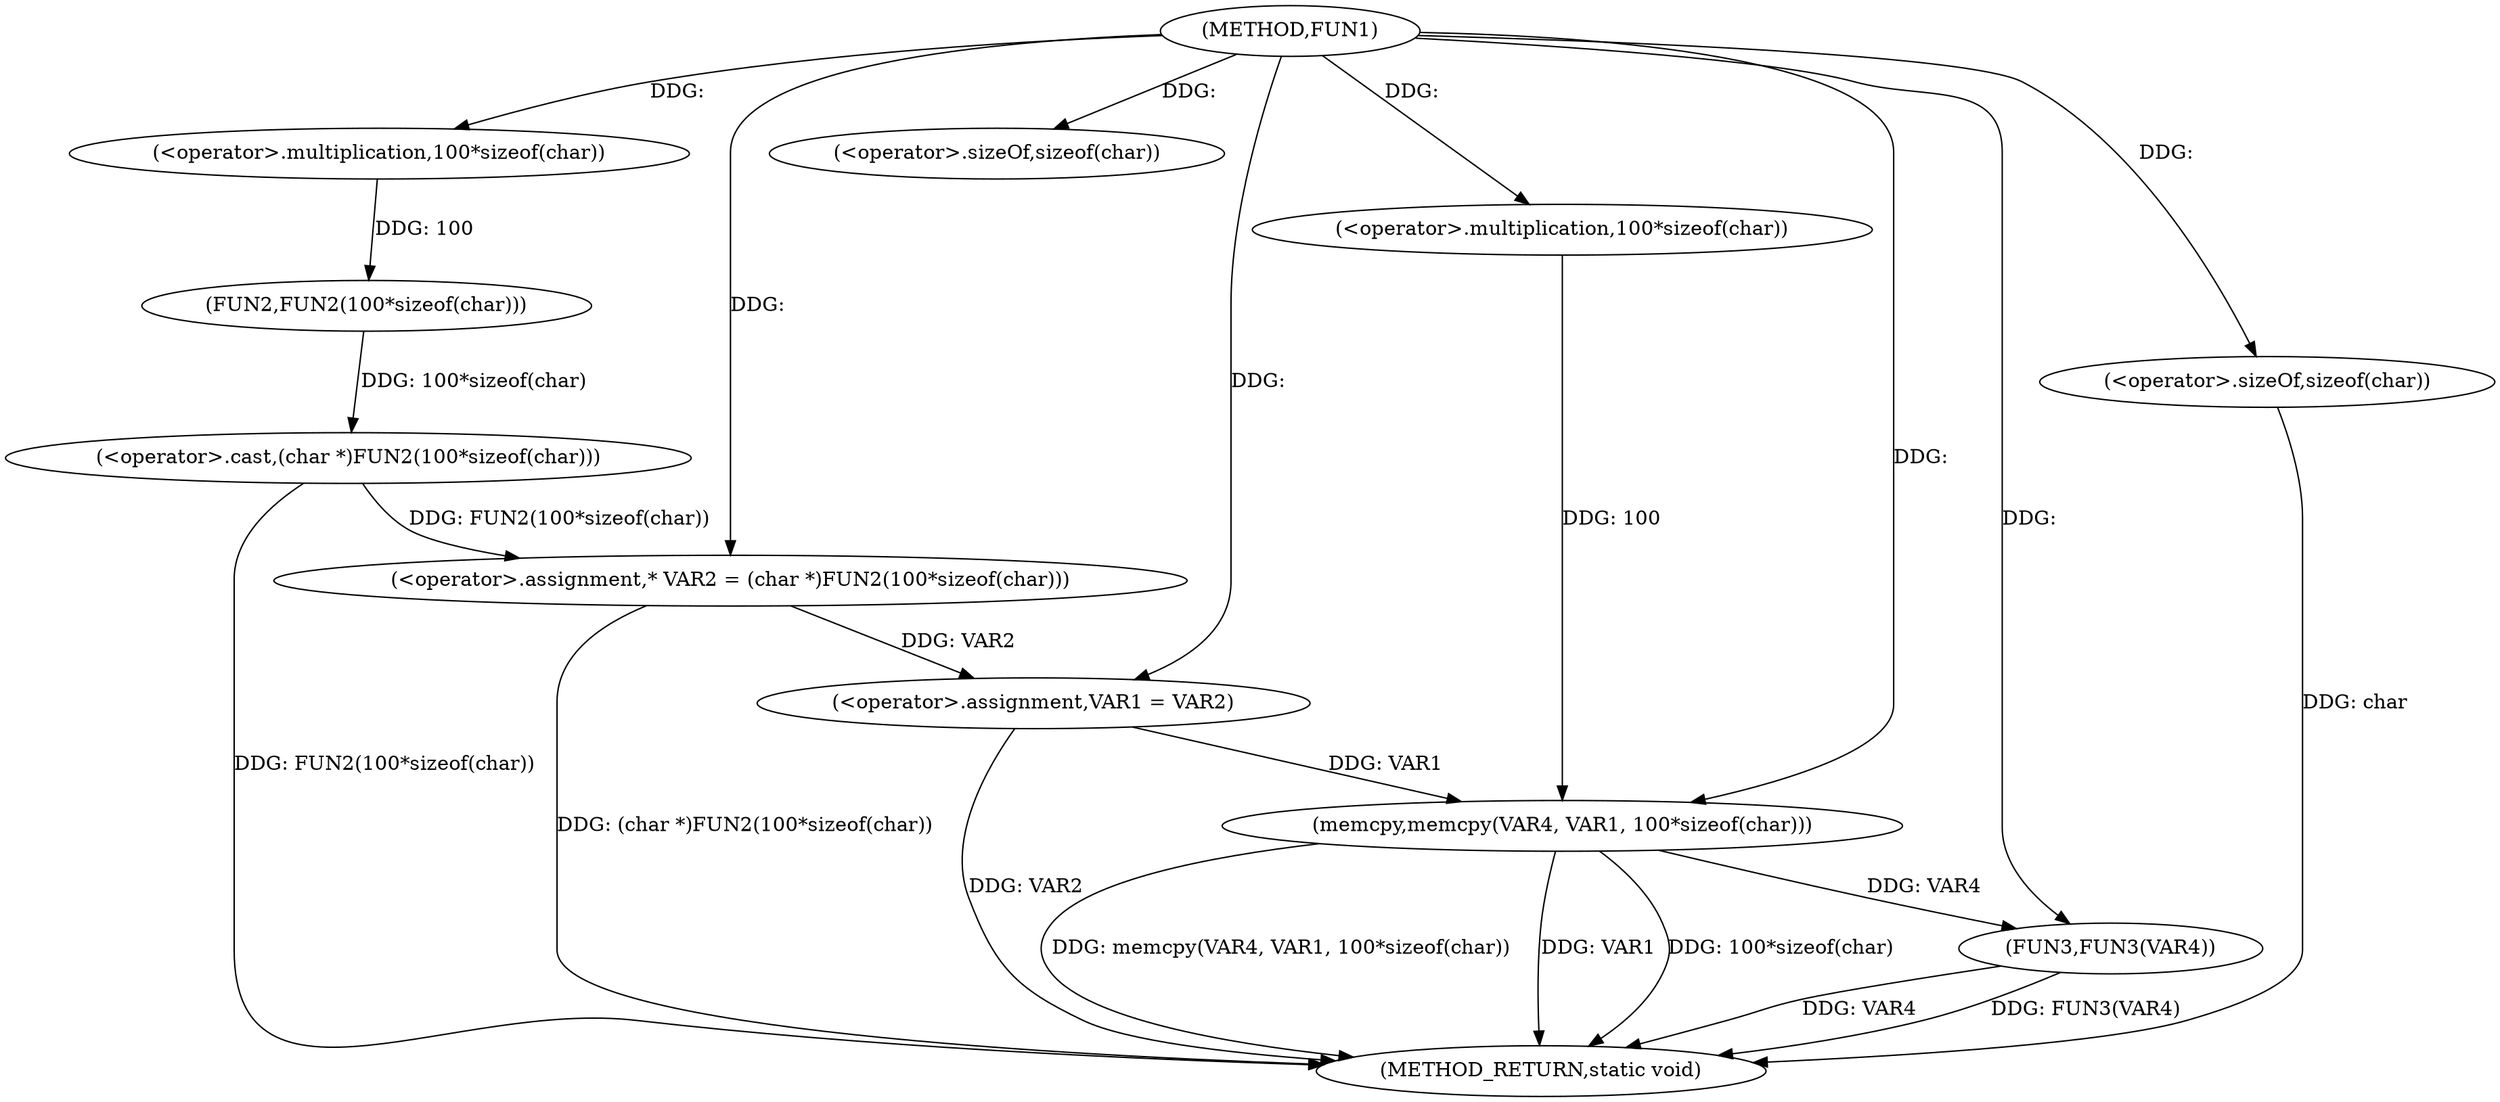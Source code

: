 digraph FUN1 {  
"1000100" [label = "(METHOD,FUN1)" ]
"1000129" [label = "(METHOD_RETURN,static void)" ]
"1000104" [label = "(<operator>.assignment,* VAR2 = (char *)FUN2(100*sizeof(char)))" ]
"1000106" [label = "(<operator>.cast,(char *)FUN2(100*sizeof(char)))" ]
"1000108" [label = "(FUN2,FUN2(100*sizeof(char)))" ]
"1000109" [label = "(<operator>.multiplication,100*sizeof(char))" ]
"1000111" [label = "(<operator>.sizeOf,sizeof(char))" ]
"1000115" [label = "(<operator>.assignment,VAR1 = VAR2)" ]
"1000120" [label = "(memcpy,memcpy(VAR4, VAR1, 100*sizeof(char)))" ]
"1000123" [label = "(<operator>.multiplication,100*sizeof(char))" ]
"1000125" [label = "(<operator>.sizeOf,sizeof(char))" ]
"1000127" [label = "(FUN3,FUN3(VAR4))" ]
  "1000115" -> "1000129"  [ label = "DDG: VAR2"] 
  "1000125" -> "1000129"  [ label = "DDG: char"] 
  "1000106" -> "1000129"  [ label = "DDG: FUN2(100*sizeof(char))"] 
  "1000120" -> "1000129"  [ label = "DDG: 100*sizeof(char)"] 
  "1000127" -> "1000129"  [ label = "DDG: FUN3(VAR4)"] 
  "1000120" -> "1000129"  [ label = "DDG: memcpy(VAR4, VAR1, 100*sizeof(char))"] 
  "1000120" -> "1000129"  [ label = "DDG: VAR1"] 
  "1000127" -> "1000129"  [ label = "DDG: VAR4"] 
  "1000104" -> "1000129"  [ label = "DDG: (char *)FUN2(100*sizeof(char))"] 
  "1000106" -> "1000104"  [ label = "DDG: FUN2(100*sizeof(char))"] 
  "1000100" -> "1000104"  [ label = "DDG: "] 
  "1000108" -> "1000106"  [ label = "DDG: 100*sizeof(char)"] 
  "1000109" -> "1000108"  [ label = "DDG: 100"] 
  "1000100" -> "1000109"  [ label = "DDG: "] 
  "1000100" -> "1000111"  [ label = "DDG: "] 
  "1000104" -> "1000115"  [ label = "DDG: VAR2"] 
  "1000100" -> "1000115"  [ label = "DDG: "] 
  "1000100" -> "1000120"  [ label = "DDG: "] 
  "1000115" -> "1000120"  [ label = "DDG: VAR1"] 
  "1000123" -> "1000120"  [ label = "DDG: 100"] 
  "1000100" -> "1000123"  [ label = "DDG: "] 
  "1000100" -> "1000125"  [ label = "DDG: "] 
  "1000120" -> "1000127"  [ label = "DDG: VAR4"] 
  "1000100" -> "1000127"  [ label = "DDG: "] 
}
